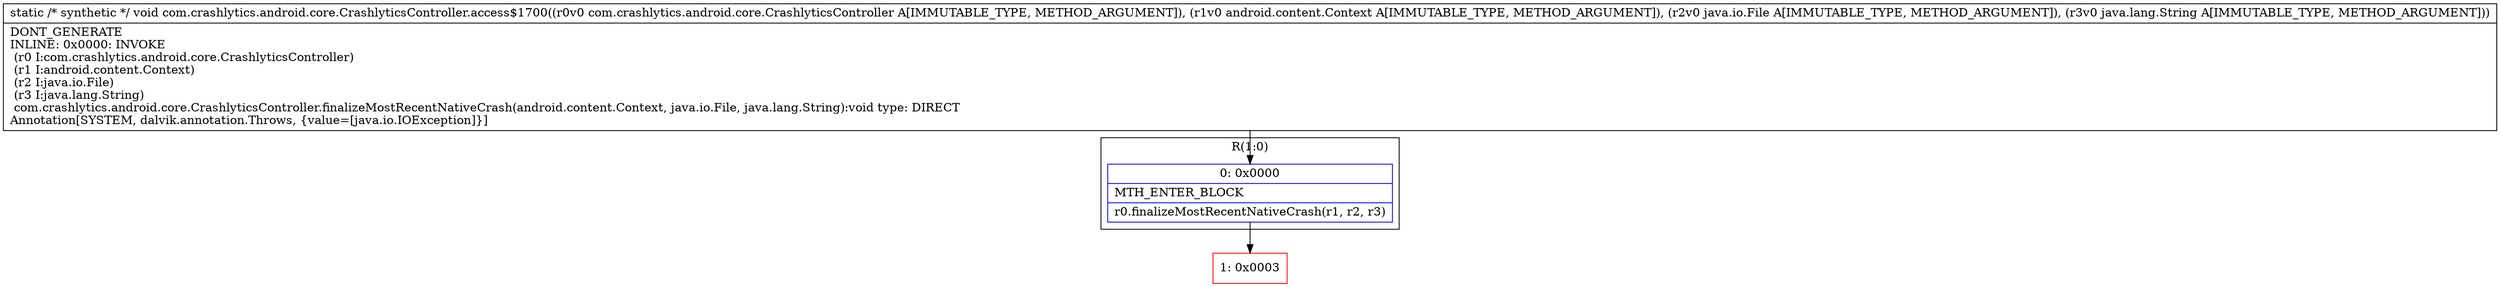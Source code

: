 digraph "CFG forcom.crashlytics.android.core.CrashlyticsController.access$1700(Lcom\/crashlytics\/android\/core\/CrashlyticsController;Landroid\/content\/Context;Ljava\/io\/File;Ljava\/lang\/String;)V" {
subgraph cluster_Region_445914848 {
label = "R(1:0)";
node [shape=record,color=blue];
Node_0 [shape=record,label="{0\:\ 0x0000|MTH_ENTER_BLOCK\l|r0.finalizeMostRecentNativeCrash(r1, r2, r3)\l}"];
}
Node_1 [shape=record,color=red,label="{1\:\ 0x0003}"];
MethodNode[shape=record,label="{static \/* synthetic *\/ void com.crashlytics.android.core.CrashlyticsController.access$1700((r0v0 com.crashlytics.android.core.CrashlyticsController A[IMMUTABLE_TYPE, METHOD_ARGUMENT]), (r1v0 android.content.Context A[IMMUTABLE_TYPE, METHOD_ARGUMENT]), (r2v0 java.io.File A[IMMUTABLE_TYPE, METHOD_ARGUMENT]), (r3v0 java.lang.String A[IMMUTABLE_TYPE, METHOD_ARGUMENT]))  | DONT_GENERATE\lINLINE: 0x0000: INVOKE  \l  (r0 I:com.crashlytics.android.core.CrashlyticsController)\l  (r1 I:android.content.Context)\l  (r2 I:java.io.File)\l  (r3 I:java.lang.String)\l com.crashlytics.android.core.CrashlyticsController.finalizeMostRecentNativeCrash(android.content.Context, java.io.File, java.lang.String):void type: DIRECT\lAnnotation[SYSTEM, dalvik.annotation.Throws, \{value=[java.io.IOException]\}]\l}"];
MethodNode -> Node_0;
Node_0 -> Node_1;
}

